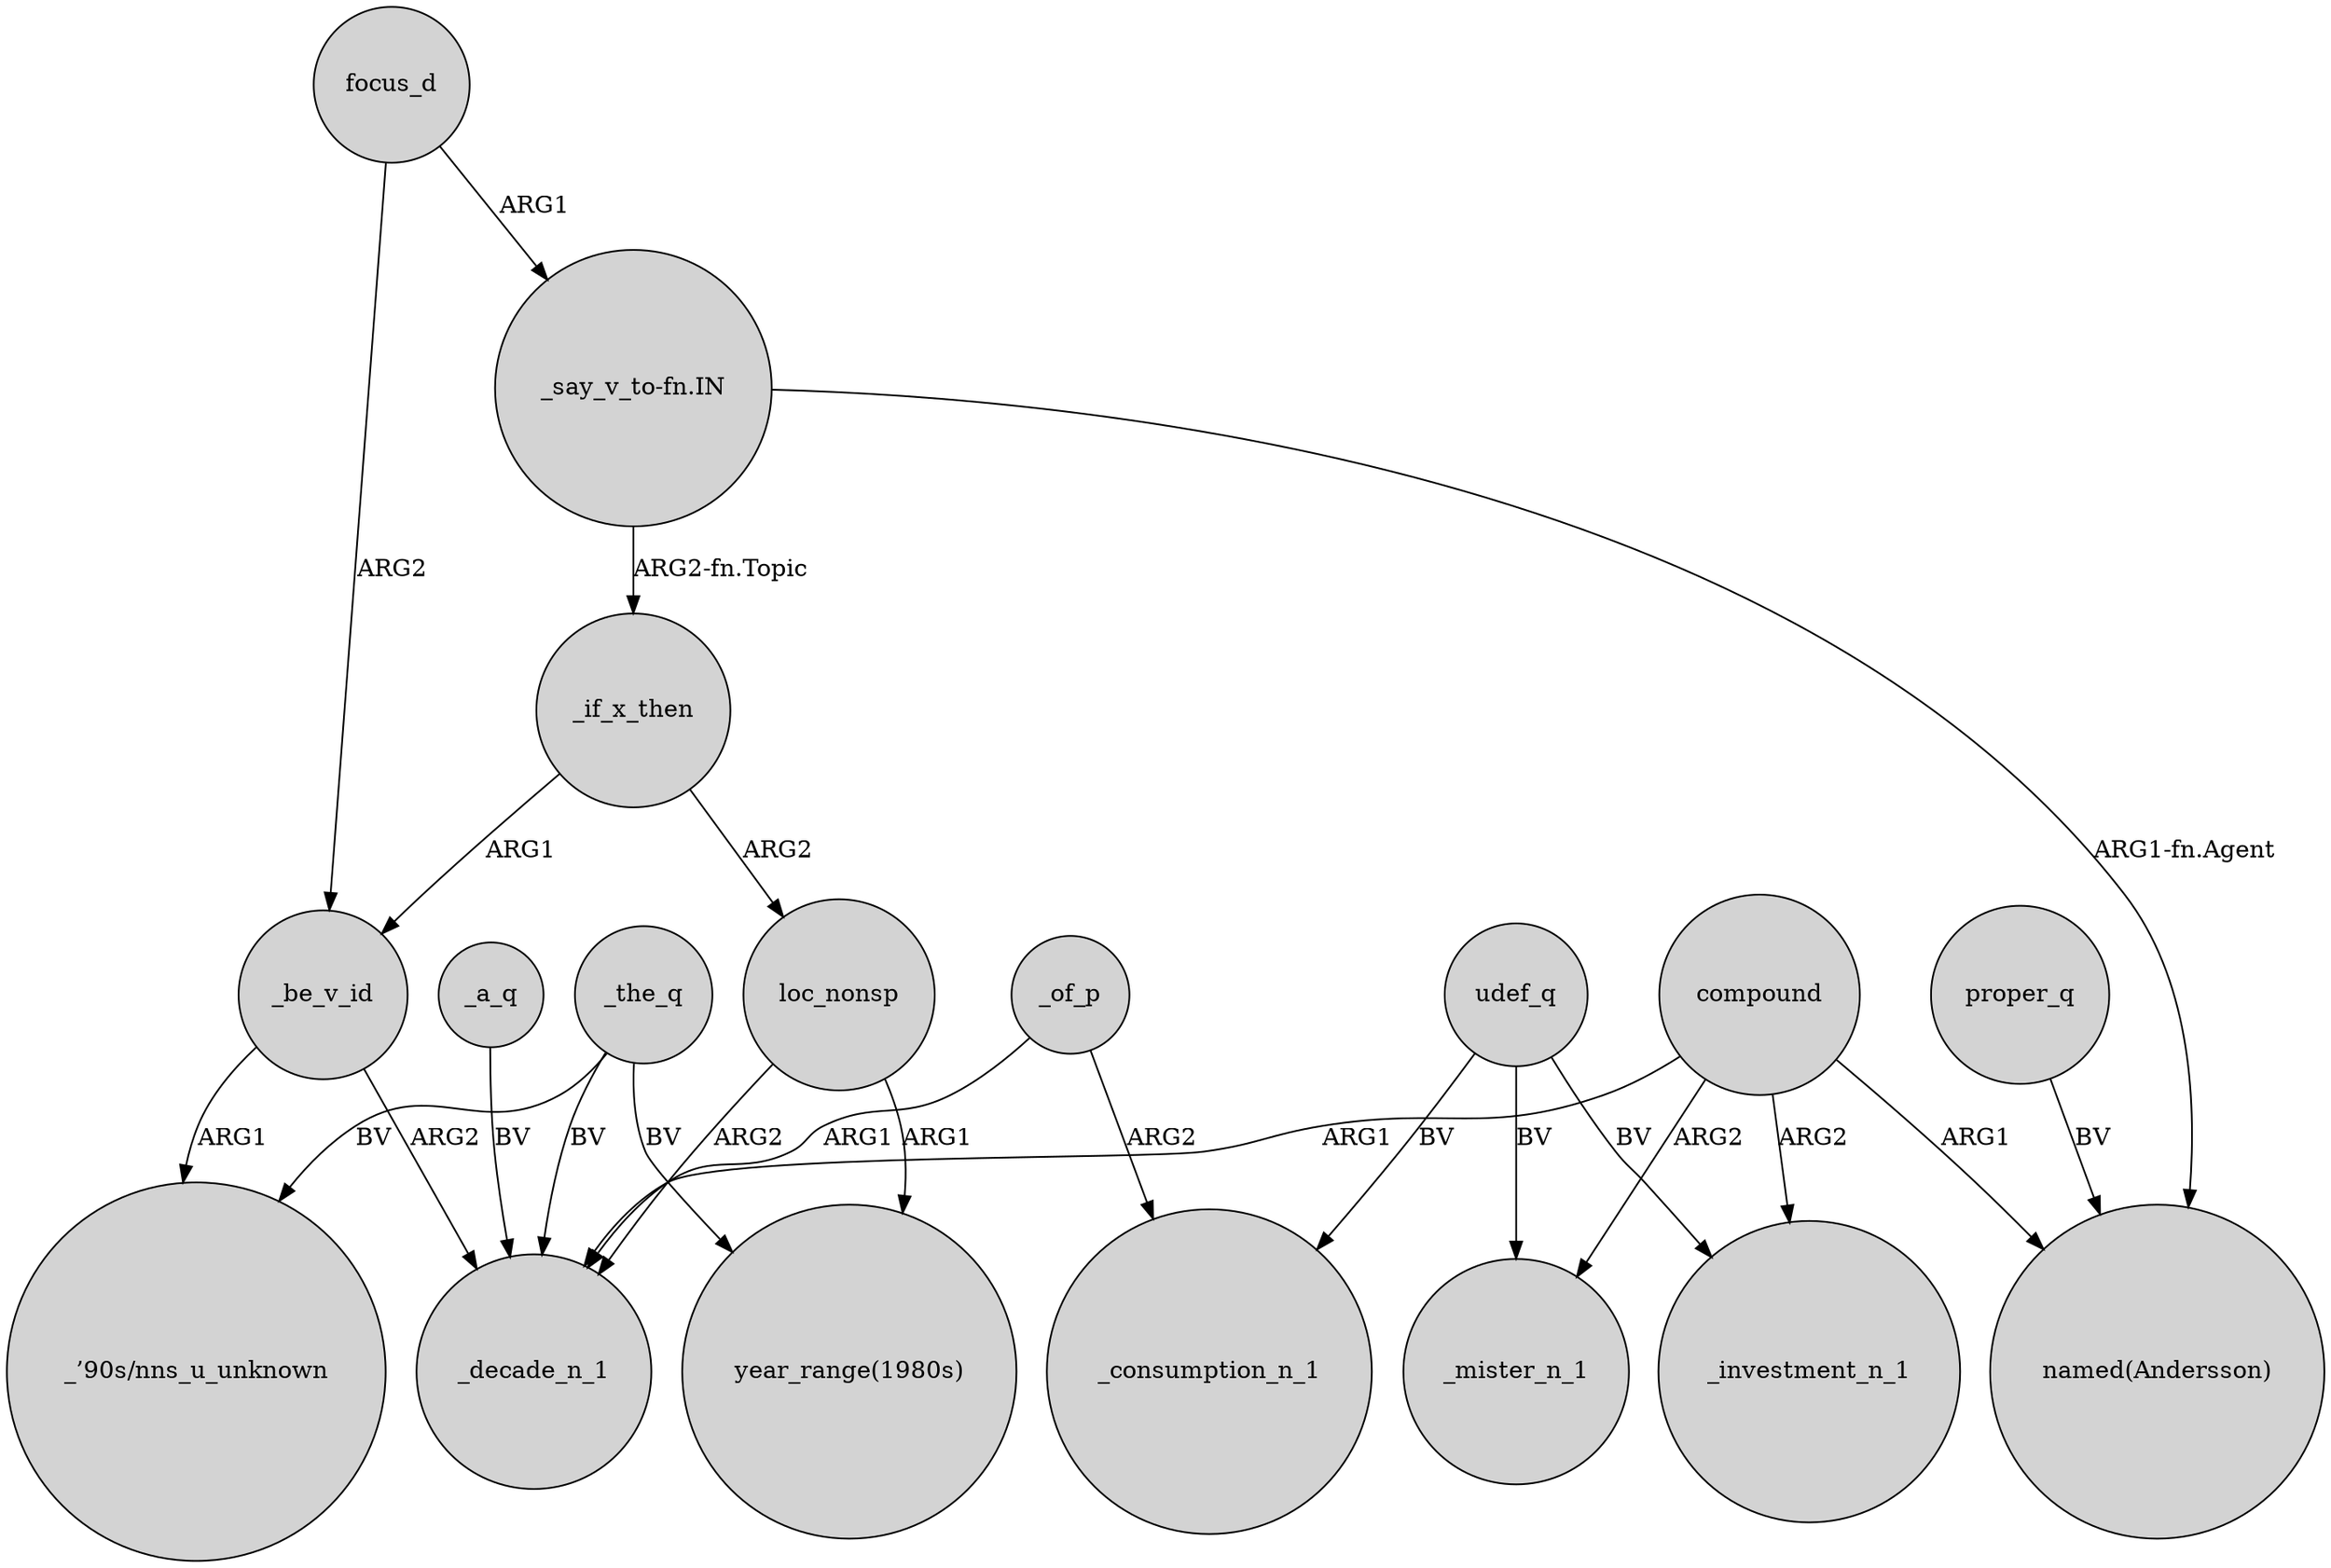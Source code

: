 digraph {
	node [shape=circle style=filled]
	focus_d -> _be_v_id [label=ARG2]
	proper_q -> "named(Andersson)" [label=BV]
	"_say_v_to-fn.IN" -> _if_x_then [label="ARG2-fn.Topic"]
	_a_q -> _decade_n_1 [label=BV]
	_be_v_id -> _decade_n_1 [label=ARG2]
	compound -> _mister_n_1 [label=ARG2]
	udef_q -> _mister_n_1 [label=BV]
	_of_p -> _decade_n_1 [label=ARG1]
	compound -> _investment_n_1 [label=ARG2]
	_the_q -> "_’90s/nns_u_unknown" [label=BV]
	loc_nonsp -> _decade_n_1 [label=ARG2]
	_be_v_id -> "_’90s/nns_u_unknown" [label=ARG1]
	compound -> _decade_n_1 [label=ARG1]
	compound -> "named(Andersson)" [label=ARG1]
	_the_q -> "year_range(1980s)" [label=BV]
	"_say_v_to-fn.IN" -> "named(Andersson)" [label="ARG1-fn.Agent"]
	_of_p -> _consumption_n_1 [label=ARG2]
	_if_x_then -> _be_v_id [label=ARG1]
	udef_q -> _investment_n_1 [label=BV]
	_the_q -> _decade_n_1 [label=BV]
	loc_nonsp -> "year_range(1980s)" [label=ARG1]
	udef_q -> _consumption_n_1 [label=BV]
	_if_x_then -> loc_nonsp [label=ARG2]
	focus_d -> "_say_v_to-fn.IN" [label=ARG1]
}
